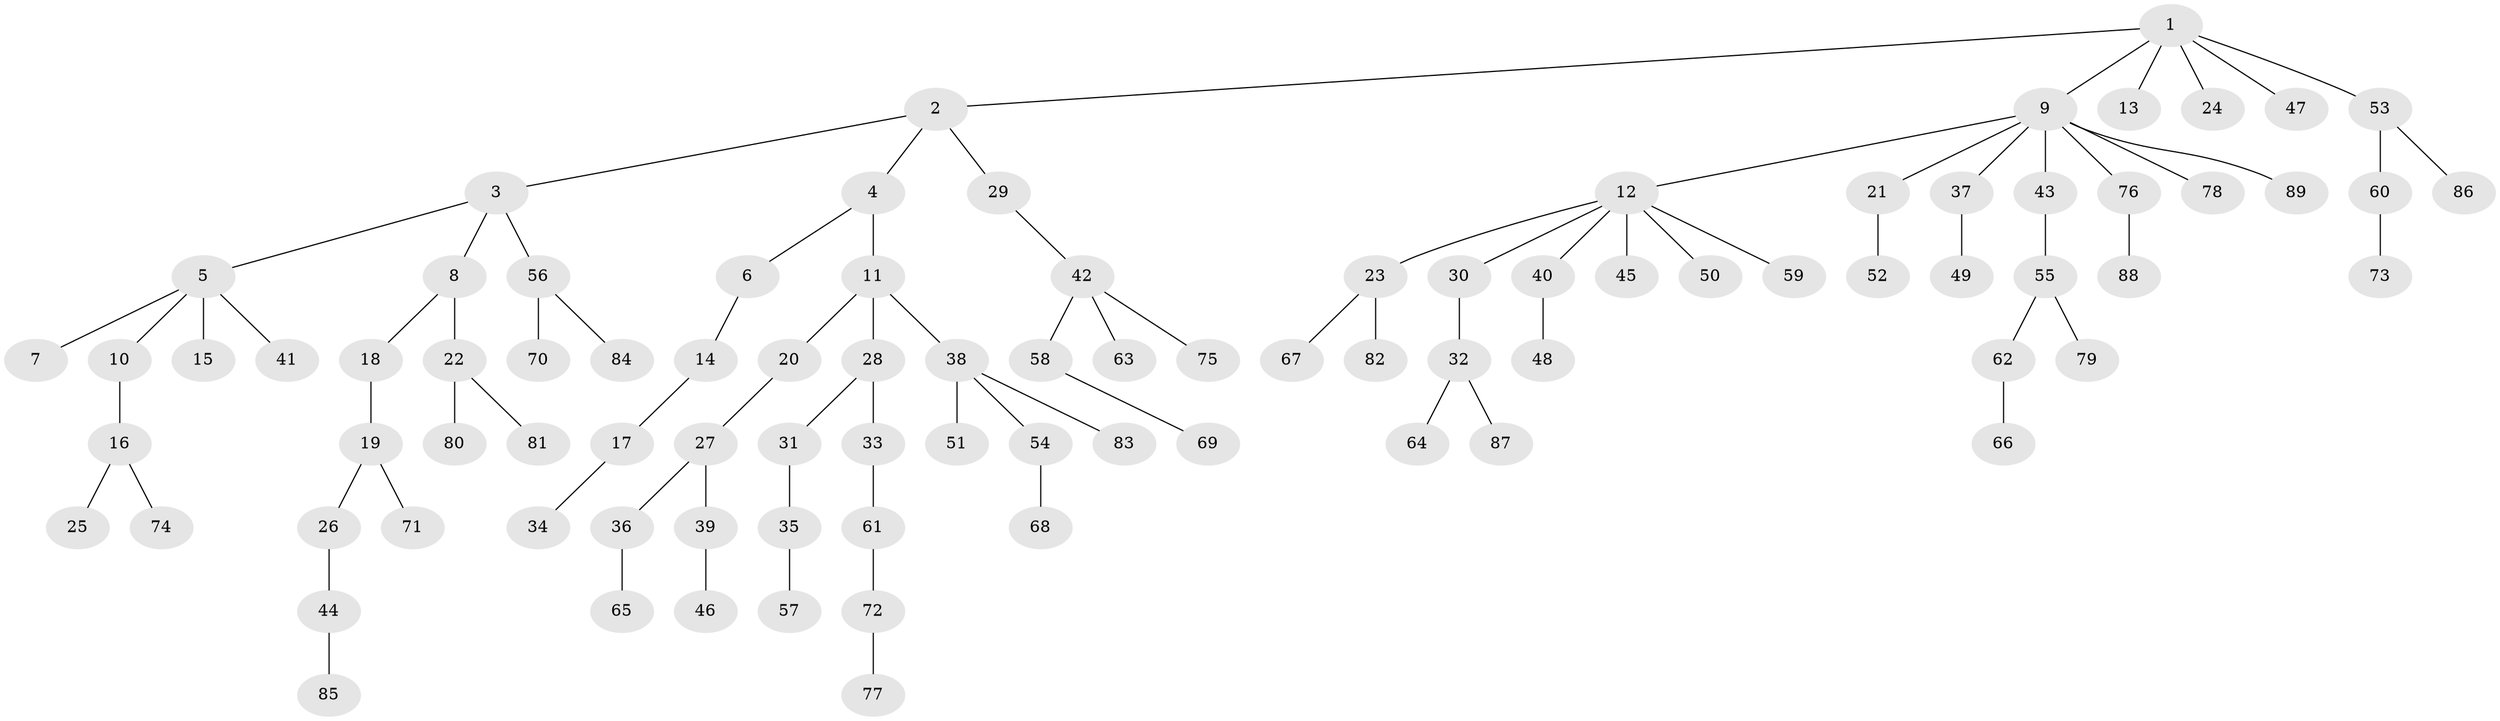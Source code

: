 // Generated by graph-tools (version 1.1) at 2025/26/03/09/25 03:26:33]
// undirected, 89 vertices, 88 edges
graph export_dot {
graph [start="1"]
  node [color=gray90,style=filled];
  1;
  2;
  3;
  4;
  5;
  6;
  7;
  8;
  9;
  10;
  11;
  12;
  13;
  14;
  15;
  16;
  17;
  18;
  19;
  20;
  21;
  22;
  23;
  24;
  25;
  26;
  27;
  28;
  29;
  30;
  31;
  32;
  33;
  34;
  35;
  36;
  37;
  38;
  39;
  40;
  41;
  42;
  43;
  44;
  45;
  46;
  47;
  48;
  49;
  50;
  51;
  52;
  53;
  54;
  55;
  56;
  57;
  58;
  59;
  60;
  61;
  62;
  63;
  64;
  65;
  66;
  67;
  68;
  69;
  70;
  71;
  72;
  73;
  74;
  75;
  76;
  77;
  78;
  79;
  80;
  81;
  82;
  83;
  84;
  85;
  86;
  87;
  88;
  89;
  1 -- 2;
  1 -- 9;
  1 -- 13;
  1 -- 24;
  1 -- 47;
  1 -- 53;
  2 -- 3;
  2 -- 4;
  2 -- 29;
  3 -- 5;
  3 -- 8;
  3 -- 56;
  4 -- 6;
  4 -- 11;
  5 -- 7;
  5 -- 10;
  5 -- 15;
  5 -- 41;
  6 -- 14;
  8 -- 18;
  8 -- 22;
  9 -- 12;
  9 -- 21;
  9 -- 37;
  9 -- 43;
  9 -- 76;
  9 -- 78;
  9 -- 89;
  10 -- 16;
  11 -- 20;
  11 -- 28;
  11 -- 38;
  12 -- 23;
  12 -- 30;
  12 -- 40;
  12 -- 45;
  12 -- 50;
  12 -- 59;
  14 -- 17;
  16 -- 25;
  16 -- 74;
  17 -- 34;
  18 -- 19;
  19 -- 26;
  19 -- 71;
  20 -- 27;
  21 -- 52;
  22 -- 80;
  22 -- 81;
  23 -- 67;
  23 -- 82;
  26 -- 44;
  27 -- 36;
  27 -- 39;
  28 -- 31;
  28 -- 33;
  29 -- 42;
  30 -- 32;
  31 -- 35;
  32 -- 64;
  32 -- 87;
  33 -- 61;
  35 -- 57;
  36 -- 65;
  37 -- 49;
  38 -- 51;
  38 -- 54;
  38 -- 83;
  39 -- 46;
  40 -- 48;
  42 -- 58;
  42 -- 63;
  42 -- 75;
  43 -- 55;
  44 -- 85;
  53 -- 60;
  53 -- 86;
  54 -- 68;
  55 -- 62;
  55 -- 79;
  56 -- 70;
  56 -- 84;
  58 -- 69;
  60 -- 73;
  61 -- 72;
  62 -- 66;
  72 -- 77;
  76 -- 88;
}
